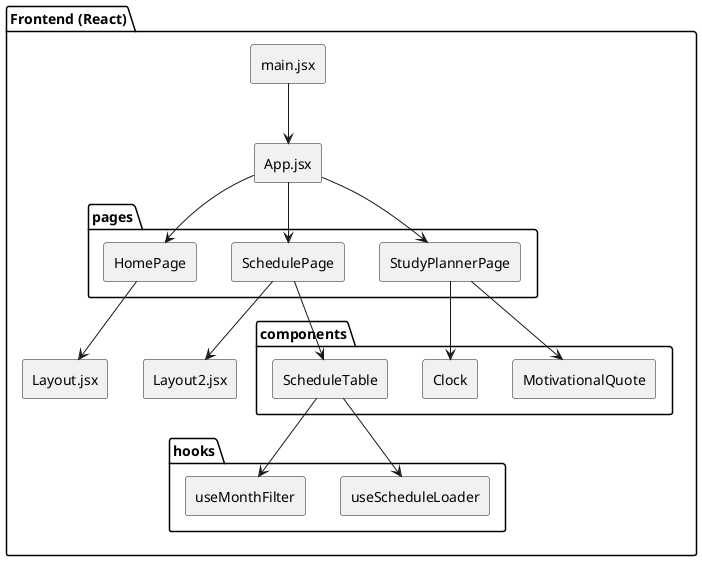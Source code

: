 @startuml
skinparam componentStyle rectangle
package "Frontend (React)" {
  component "App.jsx" as App
  component "main.jsx" as Main
  component "Layout.jsx" as Layout1  
  component "Layout2.jsx" as Layout2

  package "pages" {
    component "HomePage"
    component "SchedulePage"
    component "StudyPlannerPage"
  }

  package "components" {
    component "Clock"
    component "ScheduleTable"
    component "MotivationalQuote"
  }

  package "hooks" {
    component "useScheduleLoader"
    component "useMonthFilter"
  }

  Main --> App
  App --> HomePage
  App --> SchedulePage
  App --> StudyPlannerPage

  HomePage --> Layout1
  SchedulePage --> Layout2
  SchedulePage --> ScheduleTable
  StudyPlannerPage --> Clock
  StudyPlannerPage --> MotivationalQuote

  ScheduleTable --> useScheduleLoader
  ScheduleTable --> useMonthFilter
}

@enduml
